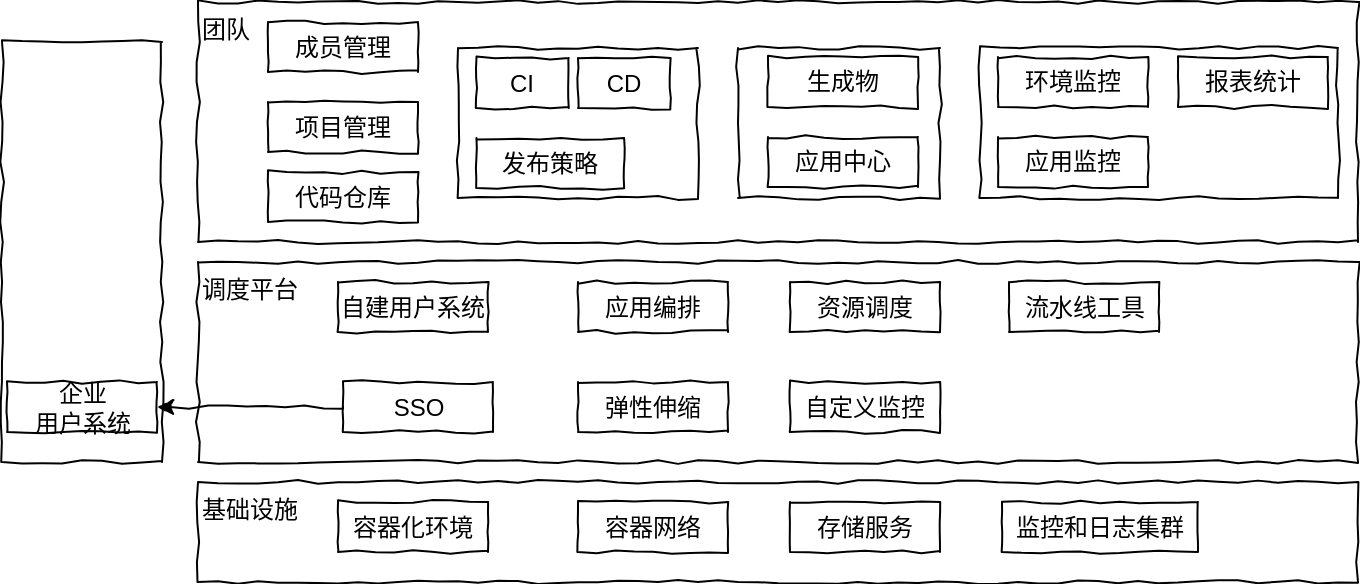 <mxfile version="12.3.0" type="github" pages="1">
  <diagram id="OJ1-L1X5FSKiwOX5k5X4" name="Page-1">
    <mxGraphModel dx="813" dy="458" grid="1" gridSize="10" guides="1" tooltips="1" connect="1" arrows="1" fold="1" page="1" pageScale="1" pageWidth="827" pageHeight="1169" math="0" shadow="0">
      <root>
        <mxCell id="0"/>
        <mxCell id="1" parent="0"/>
        <mxCell id="HJIu8QdjYec44as9i2so-5" value="团队" style="rounded=0;whiteSpace=wrap;html=1;align=left;horizontal=1;verticalAlign=top;comic=1;" vertex="1" parent="1">
          <mxGeometry x="130" y="200" width="580" height="120" as="geometry"/>
        </mxCell>
        <mxCell id="HJIu8QdjYec44as9i2so-6" value="成员管理" style="rounded=0;whiteSpace=wrap;html=1;comic=1;" vertex="1" parent="1">
          <mxGeometry x="165" y="210" width="75" height="25" as="geometry"/>
        </mxCell>
        <mxCell id="HJIu8QdjYec44as9i2so-8" value="代码仓库" style="rounded=0;whiteSpace=wrap;html=1;comic=1;" vertex="1" parent="1">
          <mxGeometry x="165" y="285" width="75" height="25" as="geometry"/>
        </mxCell>
        <mxCell id="HJIu8QdjYec44as9i2so-11" value="项目管理" style="rounded=0;whiteSpace=wrap;html=1;comic=1;" vertex="1" parent="1">
          <mxGeometry x="165" y="250" width="75" height="25" as="geometry"/>
        </mxCell>
        <mxCell id="HJIu8QdjYec44as9i2so-13" value="" style="group;comic=1;" vertex="1" connectable="0" parent="1">
          <mxGeometry x="260" y="223" width="120" height="75" as="geometry"/>
        </mxCell>
        <mxCell id="HJIu8QdjYec44as9i2so-12" value="" style="rounded=0;whiteSpace=wrap;html=1;align=left;comic=1;" vertex="1" parent="HJIu8QdjYec44as9i2so-13">
          <mxGeometry width="120" height="75" as="geometry"/>
        </mxCell>
        <mxCell id="HJIu8QdjYec44as9i2so-4" value="发布策略" style="rounded=0;whiteSpace=wrap;html=1;comic=1;" vertex="1" parent="HJIu8QdjYec44as9i2so-13">
          <mxGeometry x="9.231" y="45" width="73.846" height="25" as="geometry"/>
        </mxCell>
        <mxCell id="HJIu8QdjYec44as9i2so-2" value="CI" style="rounded=0;whiteSpace=wrap;html=1;comic=1;" vertex="1" parent="HJIu8QdjYec44as9i2so-13">
          <mxGeometry x="9.231" y="5" width="46.154" height="25" as="geometry"/>
        </mxCell>
        <mxCell id="HJIu8QdjYec44as9i2so-3" value="CD" style="rounded=0;whiteSpace=wrap;html=1;comic=1;" vertex="1" parent="HJIu8QdjYec44as9i2so-13">
          <mxGeometry x="60" y="5" width="46.154" height="25" as="geometry"/>
        </mxCell>
        <mxCell id="HJIu8QdjYec44as9i2so-17" value="" style="rounded=0;whiteSpace=wrap;html=1;align=left;comic=1;" vertex="1" parent="1">
          <mxGeometry x="400" y="223" width="101" height="75" as="geometry"/>
        </mxCell>
        <mxCell id="HJIu8QdjYec44as9i2so-21" value="" style="rounded=0;whiteSpace=wrap;html=1;align=left;comic=1;" vertex="1" parent="1">
          <mxGeometry x="521" y="223" width="179" height="75" as="geometry"/>
        </mxCell>
        <mxCell id="HJIu8QdjYec44as9i2so-14" value="应用监控" style="rounded=0;whiteSpace=wrap;html=1;comic=1;" vertex="1" parent="1">
          <mxGeometry x="530" y="267.5" width="75" height="25" as="geometry"/>
        </mxCell>
        <mxCell id="HJIu8QdjYec44as9i2so-15" value="环境监控" style="rounded=0;whiteSpace=wrap;html=1;comic=1;" vertex="1" parent="1">
          <mxGeometry x="530" y="227.5" width="75" height="25" as="geometry"/>
        </mxCell>
        <mxCell id="HJIu8QdjYec44as9i2so-7" value="生成物" style="rounded=0;whiteSpace=wrap;html=1;comic=1;" vertex="1" parent="1">
          <mxGeometry x="415" y="227.5" width="75" height="25" as="geometry"/>
        </mxCell>
        <mxCell id="HJIu8QdjYec44as9i2so-9" value="应用中心" style="rounded=0;whiteSpace=wrap;html=1;comic=1;" vertex="1" parent="1">
          <mxGeometry x="415" y="267.5" width="75" height="25" as="geometry"/>
        </mxCell>
        <mxCell id="HJIu8QdjYec44as9i2so-24" value="报表统计" style="rounded=0;whiteSpace=wrap;html=1;comic=1;" vertex="1" parent="1">
          <mxGeometry x="620" y="227.5" width="75" height="25" as="geometry"/>
        </mxCell>
        <mxCell id="HJIu8QdjYec44as9i2so-25" value="调度平台" style="rounded=0;whiteSpace=wrap;html=1;align=left;horizontal=1;verticalAlign=top;comic=1;" vertex="1" parent="1">
          <mxGeometry x="130" y="330" width="580" height="100" as="geometry"/>
        </mxCell>
        <mxCell id="HJIu8QdjYec44as9i2so-26" value="自建用户系统" style="rounded=0;whiteSpace=wrap;html=1;comic=1;" vertex="1" parent="1">
          <mxGeometry x="200" y="340" width="75" height="25" as="geometry"/>
        </mxCell>
        <mxCell id="HJIu8QdjYec44as9i2so-27" value="SSO" style="rounded=0;whiteSpace=wrap;html=1;comic=1;" vertex="1" parent="1">
          <mxGeometry x="202.5" y="390" width="75" height="25" as="geometry"/>
        </mxCell>
        <mxCell id="HJIu8QdjYec44as9i2so-29" value="" style="rounded=0;whiteSpace=wrap;html=1;align=left;comic=1;" vertex="1" parent="1">
          <mxGeometry x="32" y="220" width="80" height="210" as="geometry"/>
        </mxCell>
        <mxCell id="HJIu8QdjYec44as9i2so-30" value="企业&lt;br&gt;用户系统" style="rounded=0;whiteSpace=wrap;html=1;comic=1;" vertex="1" parent="1">
          <mxGeometry x="34.5" y="390" width="75" height="25" as="geometry"/>
        </mxCell>
        <mxCell id="HJIu8QdjYec44as9i2so-31" value="" style="endArrow=classic;html=1;exitX=0;exitY=0.5;exitDx=0;exitDy=0;entryX=1;entryY=0.5;entryDx=0;entryDy=0;comic=1;" edge="1" parent="1" source="HJIu8QdjYec44as9i2so-27" target="HJIu8QdjYec44as9i2so-30">
          <mxGeometry width="50" height="50" relative="1" as="geometry">
            <mxPoint x="30" y="480" as="sourcePoint"/>
            <mxPoint x="80" y="430" as="targetPoint"/>
          </mxGeometry>
        </mxCell>
        <mxCell id="HJIu8QdjYec44as9i2so-32" value="应用编排" style="rounded=0;whiteSpace=wrap;html=1;comic=1;" vertex="1" parent="1">
          <mxGeometry x="320" y="340" width="75" height="25" as="geometry"/>
        </mxCell>
        <mxCell id="HJIu8QdjYec44as9i2so-33" value="弹性伸缩" style="rounded=0;whiteSpace=wrap;html=1;comic=1;" vertex="1" parent="1">
          <mxGeometry x="320" y="390" width="75" height="25" as="geometry"/>
        </mxCell>
        <mxCell id="HJIu8QdjYec44as9i2so-34" value="资源调度" style="rounded=0;whiteSpace=wrap;html=1;comic=1;" vertex="1" parent="1">
          <mxGeometry x="426" y="340" width="75" height="25" as="geometry"/>
        </mxCell>
        <mxCell id="HJIu8QdjYec44as9i2so-35" value="自定义监控" style="rounded=0;whiteSpace=wrap;html=1;comic=1;" vertex="1" parent="1">
          <mxGeometry x="426" y="390" width="75" height="25" as="geometry"/>
        </mxCell>
        <mxCell id="HJIu8QdjYec44as9i2so-36" value="流水线工具" style="rounded=0;whiteSpace=wrap;html=1;comic=1;" vertex="1" parent="1">
          <mxGeometry x="535.5" y="340" width="75" height="25" as="geometry"/>
        </mxCell>
        <mxCell id="HJIu8QdjYec44as9i2so-37" value="基础设施" style="rounded=0;whiteSpace=wrap;html=1;align=left;horizontal=1;verticalAlign=top;comic=1;" vertex="1" parent="1">
          <mxGeometry x="130" y="440" width="580" height="50" as="geometry"/>
        </mxCell>
        <mxCell id="HJIu8QdjYec44as9i2so-38" value="容器化环境" style="rounded=0;whiteSpace=wrap;html=1;comic=1;" vertex="1" parent="1">
          <mxGeometry x="200" y="450" width="75" height="25" as="geometry"/>
        </mxCell>
        <mxCell id="HJIu8QdjYec44as9i2so-39" value="存储服务" style="rounded=0;whiteSpace=wrap;html=1;comic=1;" vertex="1" parent="1">
          <mxGeometry x="426" y="450" width="75" height="25" as="geometry"/>
        </mxCell>
        <mxCell id="HJIu8QdjYec44as9i2so-40" value="容器网络" style="rounded=0;whiteSpace=wrap;html=1;comic=1;" vertex="1" parent="1">
          <mxGeometry x="320" y="450" width="75" height="25" as="geometry"/>
        </mxCell>
        <mxCell id="HJIu8QdjYec44as9i2so-41" value="监控和日志集群" style="rounded=0;whiteSpace=wrap;html=1;comic=1;" vertex="1" parent="1">
          <mxGeometry x="532" y="450" width="98" height="25" as="geometry"/>
        </mxCell>
      </root>
    </mxGraphModel>
  </diagram>
</mxfile>
